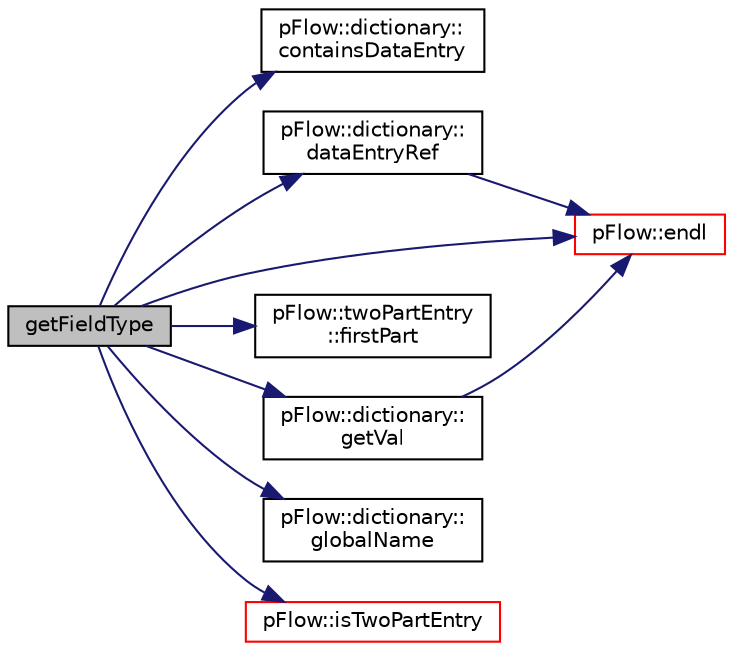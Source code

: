 digraph "getFieldType"
{
 // LATEX_PDF_SIZE
  edge [fontname="Helvetica",fontsize="10",labelfontname="Helvetica",labelfontsize="10"];
  node [fontname="Helvetica",fontsize="10",shape=record];
  rankdir="LR";
  Node1 [label="getFieldType",height=0.2,width=0.4,color="black", fillcolor="grey75", style="filled", fontcolor="black",tooltip=" "];
  Node1 -> Node2 [color="midnightblue",fontsize="10",style="solid",fontname="Helvetica"];
  Node2 [label="pFlow::dictionary::\lcontainsDataEntry",height=0.2,width=0.4,color="black", fillcolor="white", style="filled",URL="$classpFlow_1_1dictionary.html#a7ca8222c7de98177fe1e8e9d2615f77d",tooltip="check if a data entry exist"];
  Node1 -> Node3 [color="midnightblue",fontsize="10",style="solid",fontname="Helvetica"];
  Node3 [label="pFlow::dictionary::\ldataEntryRef",height=0.2,width=0.4,color="black", fillcolor="white", style="filled",URL="$classpFlow_1_1dictionary.html#a713abeb5a65a5982d48bebb237e19722",tooltip="ref to a subdictioanry fatalExit if not found/not a dataEntry"];
  Node3 -> Node4 [color="midnightblue",fontsize="10",style="solid",fontname="Helvetica"];
  Node4 [label="pFlow::endl",height=0.2,width=0.4,color="red", fillcolor="white", style="filled",URL="$namespacepFlow.html#aba8f0c455a3fdb4b05ad33a25b13b189",tooltip="Add newline and flush stream."];
  Node1 -> Node4 [color="midnightblue",fontsize="10",style="solid",fontname="Helvetica"];
  Node1 -> Node6 [color="midnightblue",fontsize="10",style="solid",fontname="Helvetica"];
  Node6 [label="pFlow::twoPartEntry\l::firstPart",height=0.2,width=0.4,color="black", fillcolor="white", style="filled",URL="$classpFlow_1_1twoPartEntry.html#aa7ef84be740ccd490805a70a6e7a91b6",tooltip=" "];
  Node1 -> Node7 [color="midnightblue",fontsize="10",style="solid",fontname="Helvetica"];
  Node7 [label="pFlow::dictionary::\lgetVal",height=0.2,width=0.4,color="black", fillcolor="white", style="filled",URL="$classpFlow_1_1dictionary.html#a523bcff98ab38f3c5961e56eeb0b1d47",tooltip="get the value of data entry"];
  Node7 -> Node4 [color="midnightblue",fontsize="10",style="solid",fontname="Helvetica"];
  Node1 -> Node8 [color="midnightblue",fontsize="10",style="solid",fontname="Helvetica"];
  Node8 [label="pFlow::dictionary::\lglobalName",height=0.2,width=0.4,color="black", fillcolor="white", style="filled",URL="$classpFlow_1_1dictionary.html#a85c3c1fce0c14d36030092df2f27b632",tooltip="global name of entry, separated with dots"];
  Node1 -> Node9 [color="midnightblue",fontsize="10",style="solid",fontname="Helvetica"];
  Node9 [label="pFlow::isTwoPartEntry",height=0.2,width=0.4,color="red", fillcolor="white", style="filled",URL="$namespacepFlow.html#a70a0d5a242b0aeaf4399e556a1b74828",tooltip=" "];
}
